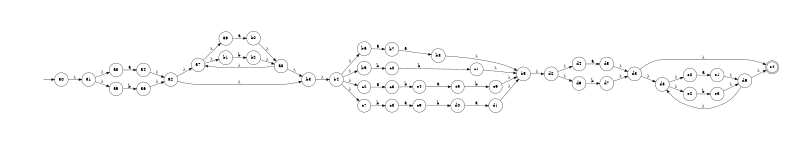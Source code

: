 digraph {
	rankdir=LR;
	margin=0.2;
	size=5;
	node [margin=0.1 shape=circle];
	"e4"[margin=0 shape=doublecircle];
	" "[color=white width=0];
	" " -> "a0";
	"a0" -> a1 [label=<&#955;>];
	"a1" -> a3 [label=<&#955;>];
	"a1" -> a5 [label=<&#955;>];
	"a2" -> a7 [label=<&#955;>];
	"a2" -> b3 [label=<&#955;>];
	"a3" ->  "a4"  [label="a"];
	"a4" -> a2 [label=<&#955;>];
	"a5" ->  "a6"  [label="b"];
	"a6" -> a2 [label=<&#955;>];
	"a7" -> a9 [label=<&#955;>];
	"a7" -> b1 [label=<&#955;>];
	"a8" -> b3 [label=<&#955;>];
	"a8" -> a7 [label=<&#955;>];
	"a9" ->  "b0"  [label="a"];
	"b0" -> a8 [label=<&#955;>];
	"b1" ->  "b2"  [label="b"];
	"b2" -> a8 [label=<&#955;>];
	"b3" -> b4 [label=<&#955;>];
	"b4" -> b6 [label=<&#955;>];
	"b4" -> b9 [label=<&#955;>];
	"b4" -> c2 [label=<&#955;>];
	"b4" -> c7 [label=<&#955;>];
	"b5" -> d2 [label=<&#955;>];
	"b6" ->  "b7"  [label="a"];
	"b7" ->  "b8"  [label="a"];
	"b8" -> b5 [label=<&#955;>];
	"b9" ->  "c0"  [label="b"];
	"c0" ->  "c1"  [label="b"];
	"c1" -> b5 [label=<&#955;>];
	"c2" ->  "c3"  [label="a"];
	"c3" ->  "c4"  [label="b"];
	"c4" ->  "c5"  [label="a"];
	"c5" ->  "c6"  [label="b"];
	"c6" -> b5 [label=<&#955;>];
	"c7" ->  "c8"  [label="b"];
	"c8" ->  "c9"  [label="a"];
	"c9" ->  "d0"  [label="b"];
	"d0" ->  "d1"  [label="a"];
	"d1" -> b5 [label=<&#955;>];
	"d2" -> d4 [label=<&#955;>];
	"d2" -> d6 [label=<&#955;>];
	"d3" -> d8 [label=<&#955;>];
	"d3" -> e4 [label=<&#955;>];
	"d4" ->  "d5"  [label="a"];
	"d5" -> d3 [label=<&#955;>];
	"d6" ->  "d7"  [label="b"];
	"d7" -> d3 [label=<&#955;>];
	"d8" -> e0 [label=<&#955;>];
	"d8" -> e2 [label=<&#955;>];
	"d9" -> e4 [label=<&#955;>];
	"d9" -> d8 [label=<&#955;>];
	"e0" ->  "e1"  [label="a"];
	"e1" -> d9 [label=<&#955;>];
	"e2" ->  "e3"  [label="b"];
	"e3" -> d9 [label=<&#955;>];
}